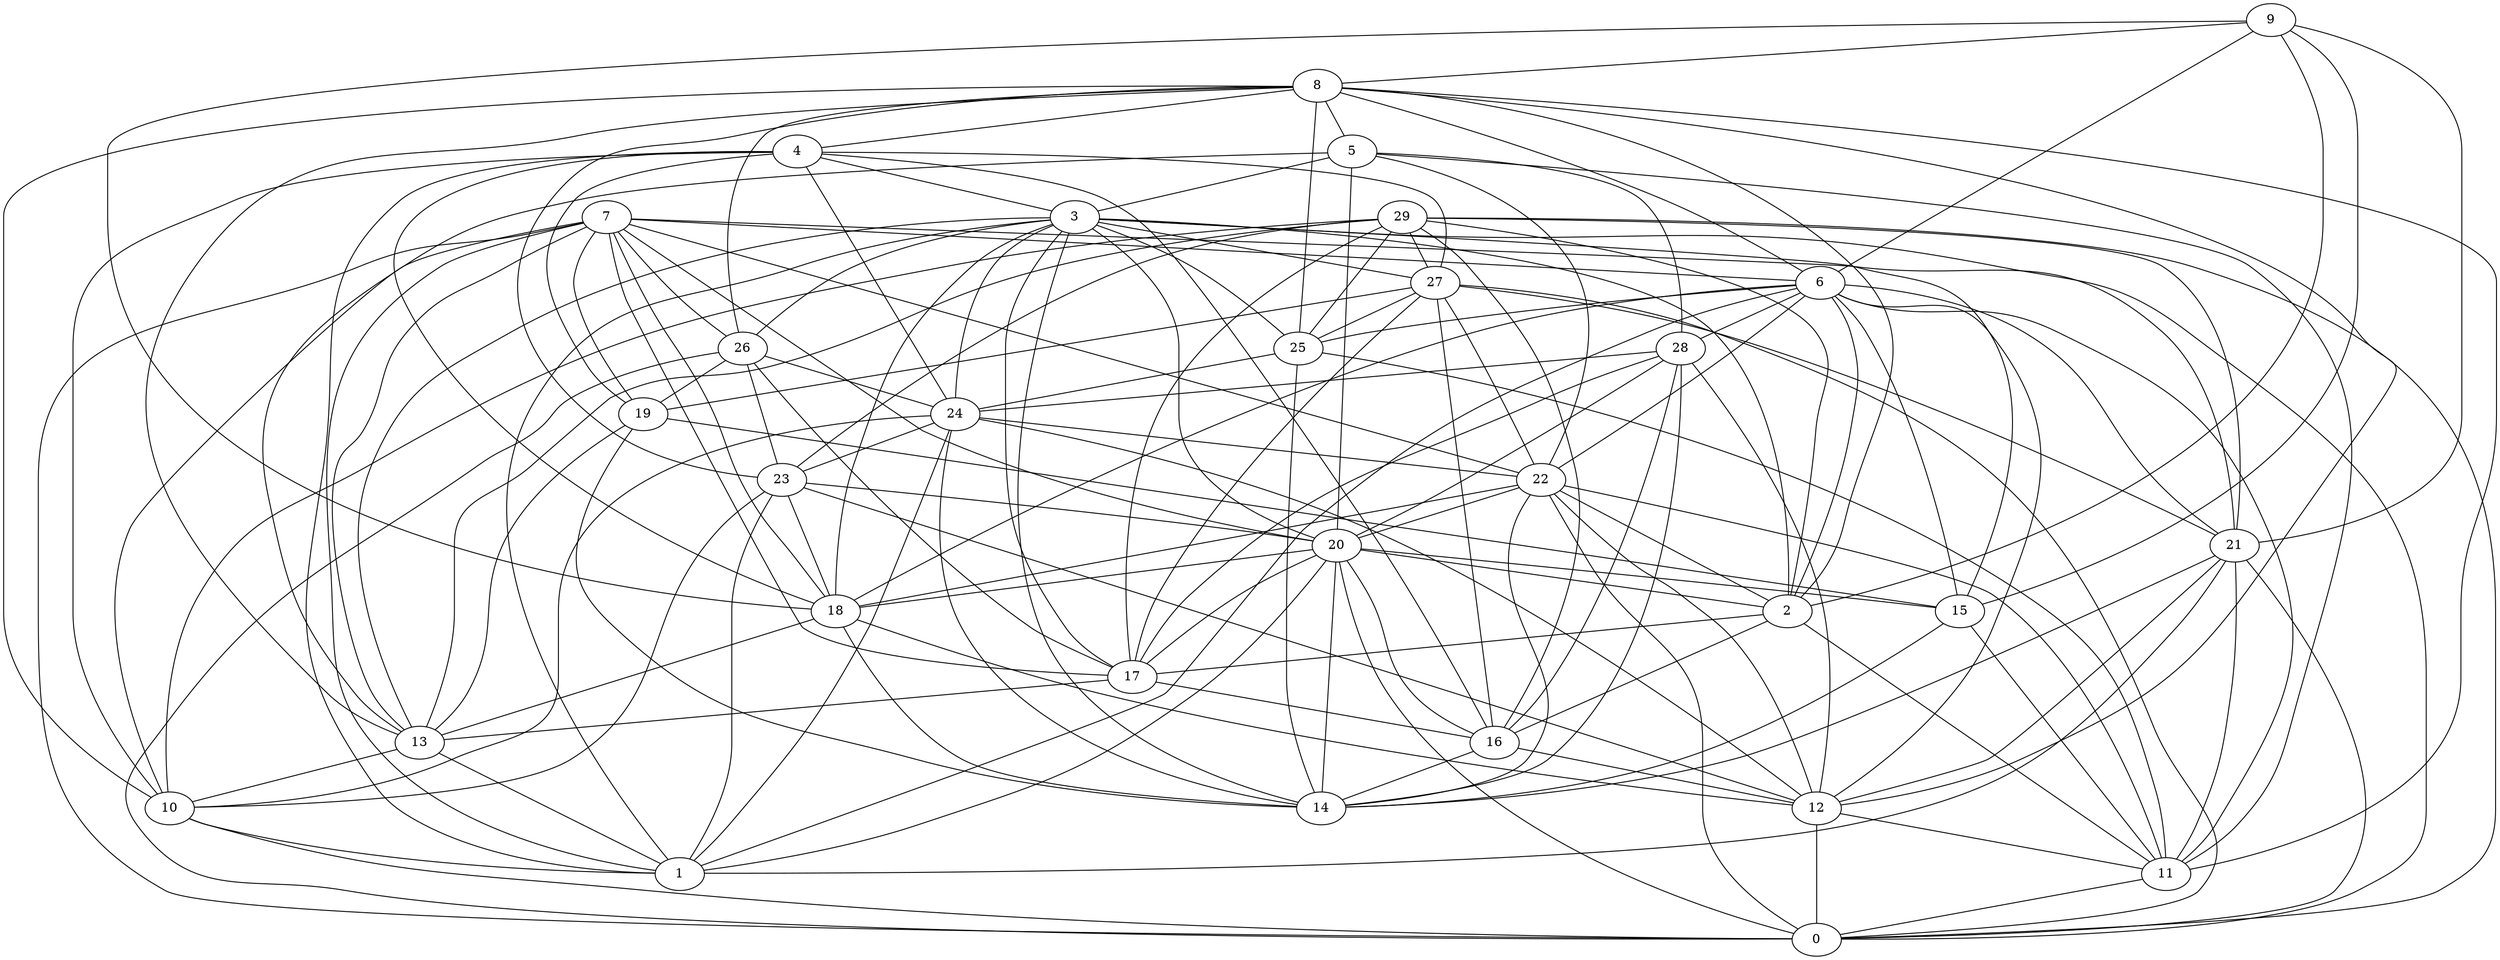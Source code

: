 digraph GG_graph {

subgraph G_graph {
edge [color = black]
"27" -> "16" [dir = none]
"27" -> "25" [dir = none]
"4" -> "10" [dir = none]
"4" -> "3" [dir = none]
"4" -> "27" [dir = none]
"9" -> "18" [dir = none]
"9" -> "6" [dir = none]
"22" -> "18" [dir = none]
"22" -> "2" [dir = none]
"17" -> "13" [dir = none]
"17" -> "16" [dir = none]
"28" -> "20" [dir = none]
"3" -> "0" [dir = none]
"3" -> "18" [dir = none]
"3" -> "1" [dir = none]
"6" -> "25" [dir = none]
"6" -> "1" [dir = none]
"6" -> "15" [dir = none]
"19" -> "15" [dir = none]
"19" -> "13" [dir = none]
"13" -> "1" [dir = none]
"29" -> "27" [dir = none]
"29" -> "2" [dir = none]
"29" -> "10" [dir = none]
"7" -> "18" [dir = none]
"7" -> "17" [dir = none]
"7" -> "20" [dir = none]
"7" -> "19" [dir = none]
"7" -> "0" [dir = none]
"10" -> "1" [dir = none]
"20" -> "0" [dir = none]
"20" -> "1" [dir = none]
"20" -> "18" [dir = none]
"20" -> "2" [dir = none]
"20" -> "14" [dir = none]
"26" -> "0" [dir = none]
"5" -> "28" [dir = none]
"5" -> "22" [dir = none]
"5" -> "20" [dir = none]
"5" -> "11" [dir = none]
"18" -> "12" [dir = none]
"24" -> "10" [dir = none]
"24" -> "22" [dir = none]
"2" -> "11" [dir = none]
"2" -> "17" [dir = none]
"25" -> "11" [dir = none]
"25" -> "24" [dir = none]
"8" -> "26" [dir = none]
"8" -> "6" [dir = none]
"8" -> "12" [dir = none]
"8" -> "10" [dir = none]
"8" -> "13" [dir = none]
"8" -> "5" [dir = none]
"21" -> "14" [dir = none]
"21" -> "12" [dir = none]
"21" -> "1" [dir = none]
"23" -> "18" [dir = none]
"23" -> "10" [dir = none]
"29" -> "21" [dir = none]
"6" -> "22" [dir = none]
"23" -> "20" [dir = none]
"4" -> "16" [dir = none]
"8" -> "2" [dir = none]
"6" -> "11" [dir = none]
"22" -> "20" [dir = none]
"19" -> "14" [dir = none]
"29" -> "23" [dir = none]
"29" -> "25" [dir = none]
"7" -> "21" [dir = none]
"16" -> "14" [dir = none]
"2" -> "16" [dir = none]
"13" -> "10" [dir = none]
"4" -> "18" [dir = none]
"22" -> "11" [dir = none]
"27" -> "17" [dir = none]
"29" -> "13" [dir = none]
"9" -> "8" [dir = none]
"20" -> "15" [dir = none]
"29" -> "17" [dir = none]
"7" -> "13" [dir = none]
"3" -> "2" [dir = none]
"16" -> "12" [dir = none]
"6" -> "21" [dir = none]
"27" -> "21" [dir = none]
"3" -> "26" [dir = none]
"3" -> "24" [dir = none]
"9" -> "21" [dir = none]
"12" -> "0" [dir = none]
"5" -> "13" [dir = none]
"7" -> "10" [dir = none]
"18" -> "14" [dir = none]
"7" -> "6" [dir = none]
"28" -> "14" [dir = none]
"6" -> "18" [dir = none]
"28" -> "17" [dir = none]
"9" -> "15" [dir = none]
"20" -> "17" [dir = none]
"21" -> "0" [dir = none]
"8" -> "25" [dir = none]
"7" -> "26" [dir = none]
"23" -> "12" [dir = none]
"29" -> "0" [dir = none]
"4" -> "19" [dir = none]
"29" -> "16" [dir = none]
"4" -> "24" [dir = none]
"3" -> "27" [dir = none]
"4" -> "1" [dir = none]
"8" -> "4" [dir = none]
"10" -> "0" [dir = none]
"3" -> "15" [dir = none]
"26" -> "24" [dir = none]
"7" -> "1" [dir = none]
"20" -> "16" [dir = none]
"12" -> "11" [dir = none]
"28" -> "12" [dir = none]
"3" -> "25" [dir = none]
"18" -> "13" [dir = none]
"7" -> "22" [dir = none]
"22" -> "14" [dir = none]
"26" -> "19" [dir = none]
"8" -> "23" [dir = none]
"24" -> "1" [dir = none]
"6" -> "2" [dir = none]
"3" -> "20" [dir = none]
"23" -> "1" [dir = none]
"27" -> "0" [dir = none]
"28" -> "24" [dir = none]
"6" -> "28" [dir = none]
"6" -> "12" [dir = none]
"24" -> "23" [dir = none]
"24" -> "14" [dir = none]
"9" -> "2" [dir = none]
"11" -> "0" [dir = none]
"27" -> "19" [dir = none]
"24" -> "12" [dir = none]
"28" -> "16" [dir = none]
"15" -> "11" [dir = none]
"3" -> "13" [dir = none]
"21" -> "11" [dir = none]
"3" -> "17" [dir = none]
"27" -> "22" [dir = none]
"22" -> "12" [dir = none]
"3" -> "14" [dir = none]
"5" -> "3" [dir = none]
"26" -> "23" [dir = none]
"25" -> "14" [dir = none]
"8" -> "11" [dir = none]
"15" -> "14" [dir = none]
"22" -> "0" [dir = none]
"26" -> "17" [dir = none]
}

}
